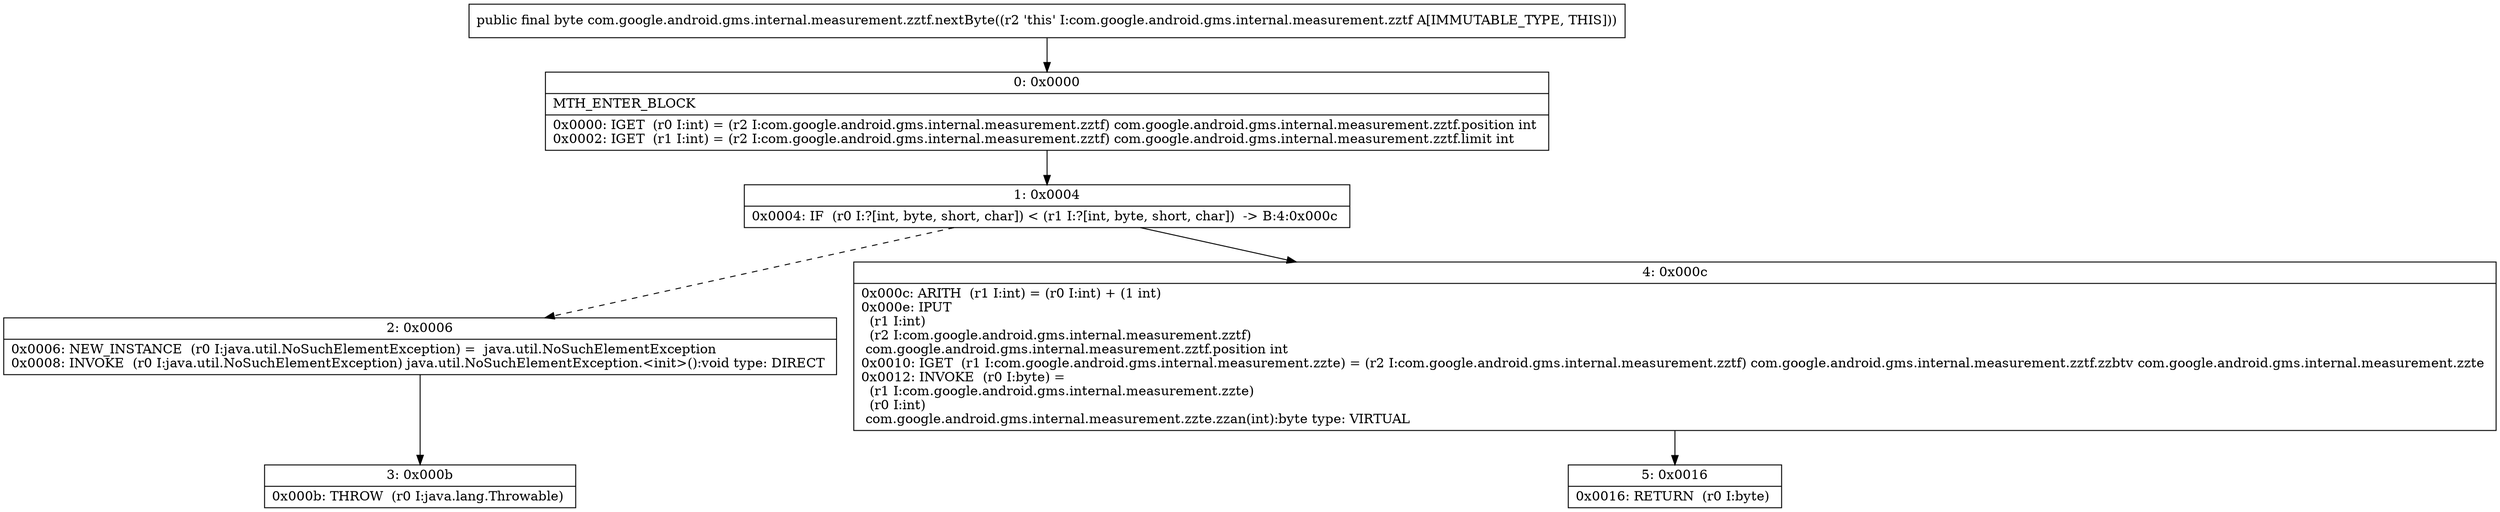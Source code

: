 digraph "CFG forcom.google.android.gms.internal.measurement.zztf.nextByte()B" {
Node_0 [shape=record,label="{0\:\ 0x0000|MTH_ENTER_BLOCK\l|0x0000: IGET  (r0 I:int) = (r2 I:com.google.android.gms.internal.measurement.zztf) com.google.android.gms.internal.measurement.zztf.position int \l0x0002: IGET  (r1 I:int) = (r2 I:com.google.android.gms.internal.measurement.zztf) com.google.android.gms.internal.measurement.zztf.limit int \l}"];
Node_1 [shape=record,label="{1\:\ 0x0004|0x0004: IF  (r0 I:?[int, byte, short, char]) \< (r1 I:?[int, byte, short, char])  \-\> B:4:0x000c \l}"];
Node_2 [shape=record,label="{2\:\ 0x0006|0x0006: NEW_INSTANCE  (r0 I:java.util.NoSuchElementException) =  java.util.NoSuchElementException \l0x0008: INVOKE  (r0 I:java.util.NoSuchElementException) java.util.NoSuchElementException.\<init\>():void type: DIRECT \l}"];
Node_3 [shape=record,label="{3\:\ 0x000b|0x000b: THROW  (r0 I:java.lang.Throwable) \l}"];
Node_4 [shape=record,label="{4\:\ 0x000c|0x000c: ARITH  (r1 I:int) = (r0 I:int) + (1 int) \l0x000e: IPUT  \l  (r1 I:int)\l  (r2 I:com.google.android.gms.internal.measurement.zztf)\l com.google.android.gms.internal.measurement.zztf.position int \l0x0010: IGET  (r1 I:com.google.android.gms.internal.measurement.zzte) = (r2 I:com.google.android.gms.internal.measurement.zztf) com.google.android.gms.internal.measurement.zztf.zzbtv com.google.android.gms.internal.measurement.zzte \l0x0012: INVOKE  (r0 I:byte) = \l  (r1 I:com.google.android.gms.internal.measurement.zzte)\l  (r0 I:int)\l com.google.android.gms.internal.measurement.zzte.zzan(int):byte type: VIRTUAL \l}"];
Node_5 [shape=record,label="{5\:\ 0x0016|0x0016: RETURN  (r0 I:byte) \l}"];
MethodNode[shape=record,label="{public final byte com.google.android.gms.internal.measurement.zztf.nextByte((r2 'this' I:com.google.android.gms.internal.measurement.zztf A[IMMUTABLE_TYPE, THIS])) }"];
MethodNode -> Node_0;
Node_0 -> Node_1;
Node_1 -> Node_2[style=dashed];
Node_1 -> Node_4;
Node_2 -> Node_3;
Node_4 -> Node_5;
}

